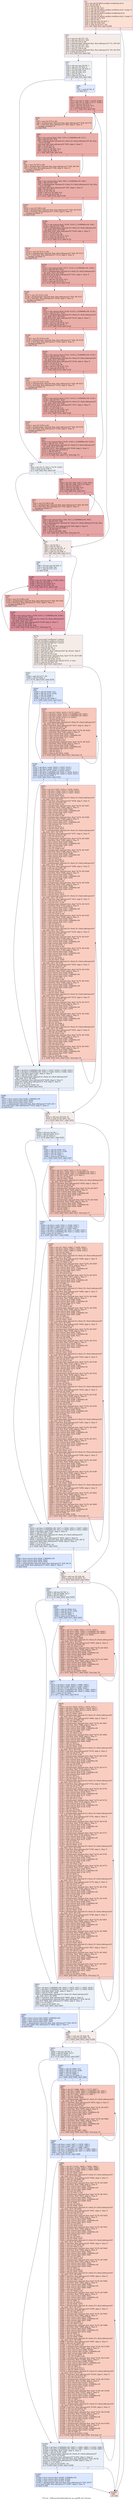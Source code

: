digraph "CFG for '_Z28convolutionRowsKernel_up_smpPfS_iiiii' function" {
	label="CFG for '_Z28convolutionRowsKernel_up_smpPfS_iiiii' function";

	Node0x4a9a660 [shape=record,color="#3d50c3ff", style=filled, fillcolor="#f7b99e70",label="{%7:\l  %8 = tail call i32 @llvm.amdgcn.workgroup.id.x()\l  %9 = shl i32 %8, 6\l  %10 = shl i32 %6, 4\l  %11 = sub i32 %9, %10\l  %12 = tail call i32 @llvm.amdgcn.workitem.id.x(), !range !4\l  %13 = add i32 %11, %12\l  %14 = tail call i32 @llvm.amdgcn.workgroup.id.y()\l  %15 = shl i32 %14, 2\l  %16 = tail call i32 @llvm.amdgcn.workitem.id.y(), !range !4\l  %17 = add i32 %15, %16\l  %18 = shl i32 %8, 7\l  %19 = shl nuw nsw i32 %12, 1\l  %20 = add i32 %18, %19\l  %21 = icmp slt i32 %17, %4\l  br i1 %21, label %22, label %1068\l|{<s0>T|<s1>F}}"];
	Node0x4a9a660:s0 -> Node0x4a9c6e0;
	Node0x4a9a660:s1 -> Node0x4a9c770;
	Node0x4a9c6e0 [shape=record,color="#3d50c3ff", style=filled, fillcolor="#ead5c970",label="{%22:\l22:                                               \l  %23 = mul nsw i32 %17, %2\l  %24 = add nsw i32 %13, %23\l  %25 = sext i32 %24 to i64\l  %26 = getelementptr inbounds float, float addrspace(1)* %1, i64 %25\l  %27 = mul nsw i32 %17, %3\l  %28 = add nsw i32 %27, %20\l  %29 = sext i32 %28 to i64\l  %30 = getelementptr inbounds float, float addrspace(1)* %0, i64 %29\l  %31 = icmp sgt i32 %6, 0\l  br i1 %31, label %32, label %62\l|{<s0>T|<s1>F}}"];
	Node0x4a9c6e0:s0 -> Node0x4a9cda0;
	Node0x4a9c6e0:s1 -> Node0x4a9cdf0;
	Node0x4a9cda0 [shape=record,color="#3d50c3ff", style=filled, fillcolor="#d9dce170",label="{%32:\l32:                                               \l  %33 = shl nuw nsw i32 %6, 1\l  %34 = add nsw i32 %33, 4\l  %35 = shl nuw nsw i32 %16, 4\l  %36 = mul i32 %35, %34\l  %37 = add i32 %36, %12\l  %38 = and i32 %6, 7\l  %39 = icmp ult i32 %6, 8\l  br i1 %39, label %42, label %40\l|{<s0>T|<s1>F}}"];
	Node0x4a9cda0:s0 -> Node0x4a9c3f0;
	Node0x4a9cda0:s1 -> Node0x4a9d4a0;
	Node0x4a9d4a0 [shape=record,color="#3d50c3ff", style=filled, fillcolor="#b9d0f970",label="{%40:\l40:                                               \l  %41 = and i32 %6, -8\l  br label %72\l}"];
	Node0x4a9d4a0 -> Node0x4a9d6a0;
	Node0x4a9c3f0 [shape=record,color="#3d50c3ff", style=filled, fillcolor="#d9dce170",label="{%42:\l42:                                               \l  %43 = phi i32 [ 0, %32 ], [ %170, %166 ]\l  %44 = icmp eq i32 %38, 0\l  br i1 %44, label %62, label %45\l|{<s0>T|<s1>F}}"];
	Node0x4a9c3f0:s0 -> Node0x4a9cdf0;
	Node0x4a9c3f0:s1 -> Node0x4a9d960;
	Node0x4a9d960 [shape=record,color="#b70d28ff", style=filled, fillcolor="#c5333470",label="{%45:\l45:                                               \l  %46 = phi i32 [ %59, %55 ], [ %43, %42 ]\l  %47 = phi i32 [ %60, %55 ], [ 0, %42 ]\l  %48 = shl nsw i32 %46, 4\l  %49 = add nsw i32 %48, %13\l  %50 = icmp sgt i32 %49, -1\l  br i1 %50, label %51, label %55\l|{<s0>T|<s1>F}}"];
	Node0x4a9d960:s0 -> Node0x4a9df10;
	Node0x4a9d960:s1 -> Node0x4a9dad0;
	Node0x4a9df10 [shape=record,color="#3d50c3ff", style=filled, fillcolor="#dc5d4a70",label="{%51:\l51:                                               \l  %52 = zext i32 %48 to i64\l  %53 = getelementptr inbounds float, float addrspace(1)* %26, i64 %52\l  %54 = load float, float addrspace(1)* %53, align 4, !tbaa !5,\l... !amdgpu.noclobber !9\l  br label %55\l}"];
	Node0x4a9df10 -> Node0x4a9dad0;
	Node0x4a9dad0 [shape=record,color="#b70d28ff", style=filled, fillcolor="#c5333470",label="{%55:\l55:                                               \l  %56 = phi contract float [ %54, %51 ], [ 0.000000e+00, %45 ]\l  %57 = add i32 %37, %48\l  %58 = getelementptr inbounds [0 x float], [0 x float] addrspace(3)* @s_Data,\l... i32 0, i32 %57\l  store float %56, float addrspace(3)* %58, align 4, !tbaa !5\l  %59 = add nuw nsw i32 %46, 1\l  %60 = add i32 %47, 1\l  %61 = icmp eq i32 %60, %38\l  br i1 %61, label %62, label %45, !llvm.loop !10\l|{<s0>T|<s1>F}}"];
	Node0x4a9dad0:s0 -> Node0x4a9cdf0;
	Node0x4a9dad0:s1 -> Node0x4a9d960;
	Node0x4a9cdf0 [shape=record,color="#3d50c3ff", style=filled, fillcolor="#ead5c970",label="{%62:\l62:                                               \l  %63 = shl i32 %6, 1\l  %64 = add i32 %63, 4\l  %65 = icmp sgt i32 %6, -4\l  %66 = shl nsw i32 %6, 1\l  %67 = add nsw i32 %66, 4\l  br i1 %65, label %68, label %173\l|{<s0>T|<s1>F}}"];
	Node0x4a9cdf0:s0 -> Node0x4a9d0e0;
	Node0x4a9cdf0:s1 -> Node0x4aa0030;
	Node0x4a9d0e0 [shape=record,color="#3d50c3ff", style=filled, fillcolor="#cedaeb70",label="{%68:\l68:                                               \l  %69 = shl nuw nsw i32 %16, 4\l  %70 = mul i32 %69, %67\l  %71 = add i32 %70, %12\l  br label %186\l}"];
	Node0x4a9d0e0 -> Node0x4aa0320;
	Node0x4a9d6a0 [shape=record,color="#b70d28ff", style=filled, fillcolor="#d0473d70",label="{%72:\l72:                                               \l  %73 = phi i32 [ 0, %40 ], [ %170, %166 ]\l  %74 = phi i32 [ 0, %40 ], [ %171, %166 ]\l  %75 = shl nsw i32 %73, 4\l  %76 = add nsw i32 %75, %13\l  %77 = icmp sgt i32 %76, -1\l  br i1 %77, label %78, label %82\l|{<s0>T|<s1>F}}"];
	Node0x4a9d6a0:s0 -> Node0x4aa06f0;
	Node0x4a9d6a0:s1 -> Node0x4aa0780;
	Node0x4aa06f0 [shape=record,color="#3d50c3ff", style=filled, fillcolor="#e5705870",label="{%78:\l78:                                               \l  %79 = zext i32 %75 to i64\l  %80 = getelementptr inbounds float, float addrspace(1)* %26, i64 %79\l  %81 = load float, float addrspace(1)* %80, align 4, !tbaa !5,\l... !amdgpu.noclobber !9\l  br label %82\l}"];
	Node0x4aa06f0 -> Node0x4aa0780;
	Node0x4aa0780 [shape=record,color="#b70d28ff", style=filled, fillcolor="#d0473d70",label="{%82:\l82:                                               \l  %83 = phi contract float [ %81, %78 ], [ 0.000000e+00, %72 ]\l  %84 = add i32 %37, %75\l  %85 = getelementptr inbounds [0 x float], [0 x float] addrspace(3)* @s_Data,\l... i32 0, i32 %84\l  store float %83, float addrspace(3)* %85, align 4, !tbaa !5\l  %86 = shl i32 %73, 4\l  %87 = or i32 %86, 16\l  %88 = add nsw i32 %87, %13\l  %89 = icmp sgt i32 %88, -1\l  br i1 %89, label %90, label %94\l|{<s0>T|<s1>F}}"];
	Node0x4aa0780:s0 -> Node0x4aa1590;
	Node0x4aa0780:s1 -> Node0x4aa15e0;
	Node0x4aa1590 [shape=record,color="#3d50c3ff", style=filled, fillcolor="#e5705870",label="{%90:\l90:                                               \l  %91 = zext i32 %87 to i64\l  %92 = getelementptr inbounds float, float addrspace(1)* %26, i64 %91\l  %93 = load float, float addrspace(1)* %92, align 4, !tbaa !5,\l... !amdgpu.noclobber !9\l  br label %94\l}"];
	Node0x4aa1590 -> Node0x4aa15e0;
	Node0x4aa15e0 [shape=record,color="#b70d28ff", style=filled, fillcolor="#d0473d70",label="{%94:\l94:                                               \l  %95 = phi contract float [ %93, %90 ], [ 0.000000e+00, %82 ]\l  %96 = add i32 %37, %87\l  %97 = getelementptr inbounds [0 x float], [0 x float] addrspace(3)* @s_Data,\l... i32 0, i32 %96\l  store float %95, float addrspace(3)* %97, align 4, !tbaa !5\l  %98 = shl i32 %73, 4\l  %99 = or i32 %98, 32\l  %100 = add nsw i32 %99, %13\l  %101 = icmp sgt i32 %100, -1\l  br i1 %101, label %102, label %106\l|{<s0>T|<s1>F}}"];
	Node0x4aa15e0:s0 -> Node0x4aa1e10;
	Node0x4aa15e0:s1 -> Node0x4aa1e60;
	Node0x4aa1e10 [shape=record,color="#3d50c3ff", style=filled, fillcolor="#e5705870",label="{%102:\l102:                                              \l  %103 = zext i32 %99 to i64\l  %104 = getelementptr inbounds float, float addrspace(1)* %26, i64 %103\l  %105 = load float, float addrspace(1)* %104, align 4, !tbaa !5,\l... !amdgpu.noclobber !9\l  br label %106\l}"];
	Node0x4aa1e10 -> Node0x4aa1e60;
	Node0x4aa1e60 [shape=record,color="#b70d28ff", style=filled, fillcolor="#d0473d70",label="{%106:\l106:                                              \l  %107 = phi contract float [ %105, %102 ], [ 0.000000e+00, %94 ]\l  %108 = add i32 %37, %99\l  %109 = getelementptr inbounds [0 x float], [0 x float] addrspace(3)*\l... @s_Data, i32 0, i32 %108\l  store float %107, float addrspace(3)* %109, align 4, !tbaa !5\l  %110 = shl i32 %73, 4\l  %111 = or i32 %110, 48\l  %112 = add nsw i32 %111, %13\l  %113 = icmp sgt i32 %112, -1\l  br i1 %113, label %114, label %118\l|{<s0>T|<s1>F}}"];
	Node0x4aa1e60:s0 -> Node0x4aa2690;
	Node0x4aa1e60:s1 -> Node0x4aa26e0;
	Node0x4aa2690 [shape=record,color="#3d50c3ff", style=filled, fillcolor="#e5705870",label="{%114:\l114:                                              \l  %115 = zext i32 %111 to i64\l  %116 = getelementptr inbounds float, float addrspace(1)* %26, i64 %115\l  %117 = load float, float addrspace(1)* %116, align 4, !tbaa !5,\l... !amdgpu.noclobber !9\l  br label %118\l}"];
	Node0x4aa2690 -> Node0x4aa26e0;
	Node0x4aa26e0 [shape=record,color="#b70d28ff", style=filled, fillcolor="#d0473d70",label="{%118:\l118:                                              \l  %119 = phi contract float [ %117, %114 ], [ 0.000000e+00, %106 ]\l  %120 = add i32 %37, %111\l  %121 = getelementptr inbounds [0 x float], [0 x float] addrspace(3)*\l... @s_Data, i32 0, i32 %120\l  store float %119, float addrspace(3)* %121, align 4, !tbaa !5\l  %122 = shl i32 %73, 4\l  %123 = or i32 %122, 64\l  %124 = add nsw i32 %123, %13\l  %125 = icmp sgt i32 %124, -1\l  br i1 %125, label %126, label %130\l|{<s0>T|<s1>F}}"];
	Node0x4aa26e0:s0 -> Node0x4aa2f10;
	Node0x4aa26e0:s1 -> Node0x4aa2f60;
	Node0x4aa2f10 [shape=record,color="#3d50c3ff", style=filled, fillcolor="#e5705870",label="{%126:\l126:                                              \l  %127 = zext i32 %123 to i64\l  %128 = getelementptr inbounds float, float addrspace(1)* %26, i64 %127\l  %129 = load float, float addrspace(1)* %128, align 4, !tbaa !5,\l... !amdgpu.noclobber !9\l  br label %130\l}"];
	Node0x4aa2f10 -> Node0x4aa2f60;
	Node0x4aa2f60 [shape=record,color="#b70d28ff", style=filled, fillcolor="#d0473d70",label="{%130:\l130:                                              \l  %131 = phi contract float [ %129, %126 ], [ 0.000000e+00, %118 ]\l  %132 = add i32 %37, %123\l  %133 = getelementptr inbounds [0 x float], [0 x float] addrspace(3)*\l... @s_Data, i32 0, i32 %132\l  store float %131, float addrspace(3)* %133, align 4, !tbaa !5\l  %134 = shl i32 %73, 4\l  %135 = or i32 %134, 80\l  %136 = add nsw i32 %135, %13\l  %137 = icmp sgt i32 %136, -1\l  br i1 %137, label %138, label %142\l|{<s0>T|<s1>F}}"];
	Node0x4aa2f60:s0 -> Node0x4a9ffc0;
	Node0x4aa2f60:s1 -> Node0x4aa3c00;
	Node0x4a9ffc0 [shape=record,color="#3d50c3ff", style=filled, fillcolor="#e5705870",label="{%138:\l138:                                              \l  %139 = zext i32 %135 to i64\l  %140 = getelementptr inbounds float, float addrspace(1)* %26, i64 %139\l  %141 = load float, float addrspace(1)* %140, align 4, !tbaa !5,\l... !amdgpu.noclobber !9\l  br label %142\l}"];
	Node0x4a9ffc0 -> Node0x4aa3c00;
	Node0x4aa3c00 [shape=record,color="#b70d28ff", style=filled, fillcolor="#d0473d70",label="{%142:\l142:                                              \l  %143 = phi contract float [ %141, %138 ], [ 0.000000e+00, %130 ]\l  %144 = add i32 %37, %135\l  %145 = getelementptr inbounds [0 x float], [0 x float] addrspace(3)*\l... @s_Data, i32 0, i32 %144\l  store float %143, float addrspace(3)* %145, align 4, !tbaa !5\l  %146 = shl i32 %73, 4\l  %147 = or i32 %146, 96\l  %148 = add nsw i32 %147, %13\l  %149 = icmp sgt i32 %148, -1\l  br i1 %149, label %150, label %154\l|{<s0>T|<s1>F}}"];
	Node0x4aa3c00:s0 -> Node0x4aa4430;
	Node0x4aa3c00:s1 -> Node0x4aa4480;
	Node0x4aa4430 [shape=record,color="#3d50c3ff", style=filled, fillcolor="#e5705870",label="{%150:\l150:                                              \l  %151 = zext i32 %147 to i64\l  %152 = getelementptr inbounds float, float addrspace(1)* %26, i64 %151\l  %153 = load float, float addrspace(1)* %152, align 4, !tbaa !5,\l... !amdgpu.noclobber !9\l  br label %154\l}"];
	Node0x4aa4430 -> Node0x4aa4480;
	Node0x4aa4480 [shape=record,color="#b70d28ff", style=filled, fillcolor="#d0473d70",label="{%154:\l154:                                              \l  %155 = phi contract float [ %153, %150 ], [ 0.000000e+00, %142 ]\l  %156 = add i32 %37, %147\l  %157 = getelementptr inbounds [0 x float], [0 x float] addrspace(3)*\l... @s_Data, i32 0, i32 %156\l  store float %155, float addrspace(3)* %157, align 4, !tbaa !5\l  %158 = shl i32 %73, 4\l  %159 = or i32 %158, 112\l  %160 = add nsw i32 %159, %13\l  %161 = icmp sgt i32 %160, -1\l  br i1 %161, label %162, label %166\l|{<s0>T|<s1>F}}"];
	Node0x4aa4480:s0 -> Node0x4aa4cb0;
	Node0x4aa4480:s1 -> Node0x4a9d790;
	Node0x4aa4cb0 [shape=record,color="#3d50c3ff", style=filled, fillcolor="#e5705870",label="{%162:\l162:                                              \l  %163 = zext i32 %159 to i64\l  %164 = getelementptr inbounds float, float addrspace(1)* %26, i64 %163\l  %165 = load float, float addrspace(1)* %164, align 4, !tbaa !5,\l... !amdgpu.noclobber !9\l  br label %166\l}"];
	Node0x4aa4cb0 -> Node0x4a9d790;
	Node0x4a9d790 [shape=record,color="#b70d28ff", style=filled, fillcolor="#d0473d70",label="{%166:\l166:                                              \l  %167 = phi contract float [ %165, %162 ], [ 0.000000e+00, %154 ]\l  %168 = add i32 %37, %159\l  %169 = getelementptr inbounds [0 x float], [0 x float] addrspace(3)*\l... @s_Data, i32 0, i32 %168\l  store float %167, float addrspace(3)* %169, align 4, !tbaa !5\l  %170 = add nuw nsw i32 %73, 8\l  %171 = add i32 %74, 8\l  %172 = icmp eq i32 %171, %41\l  br i1 %172, label %42, label %72, !llvm.loop !12\l|{<s0>T|<s1>F}}"];
	Node0x4a9d790:s0 -> Node0x4a9c3f0;
	Node0x4a9d790:s1 -> Node0x4a9d6a0;
	Node0x4aa0030 [shape=record,color="#3d50c3ff", style=filled, fillcolor="#ead5c970",label="{%173:\l173:                                              \l  fence syncscope(\"workgroup\") release\l  tail call void @llvm.amdgcn.s.barrier()\l  fence syncscope(\"workgroup\") acquire\l  %174 = sdiv i32 %5, 2\l  %175 = sub nsw i32 0, %174\l  %176 = icmp slt i32 %5, -1\l  %177 = mul i32 %67, %16\l  %178 = load float*, float* addrspace(4)* @c_Kernel, align 8\l  %179 = shl nsw i32 %5, 1\l  %180 = sext i32 %179 to i64\l  %181 = getelementptr inbounds float, float* %178, i64 %180\l  %182 = add nuw nsw i32 %12, 1\l  %183 = add nsw i32 %182, %174\l  %184 = tail call i32 @llvm.abs.i32(i32 %174, i1 true)\l  %185 = icmp slt i32 %20, %3\l  br i1 %185, label %201, label %414\l|{<s0>T|<s1>F}}"];
	Node0x4aa0030:s0 -> Node0x4aa5fa0;
	Node0x4aa0030:s1 -> Node0x4aa6030;
	Node0x4aa0320 [shape=record,color="#b70d28ff", style=filled, fillcolor="#b70d2870",label="{%186:\l186:                                              \l  %187 = phi i32 [ %6, %68 ], [ %199, %195 ]\l  %188 = shl nsw i32 %187, 4\l  %189 = add nsw i32 %188, %13\l  %190 = icmp slt i32 %189, %2\l  br i1 %190, label %191, label %195\l|{<s0>T|<s1>F}}"];
	Node0x4aa0320:s0 -> Node0x4aa6490;
	Node0x4aa0320:s1 -> Node0x4aa61a0;
	Node0x4aa6490 [shape=record,color="#3d50c3ff", style=filled, fillcolor="#dc5d4a70",label="{%191:\l191:                                              \l  %192 = sext i32 %188 to i64\l  %193 = getelementptr inbounds float, float addrspace(1)* %26, i64 %192\l  %194 = load float, float addrspace(1)* %193, align 4, !tbaa !5,\l... !amdgpu.noclobber !9\l  br label %195\l}"];
	Node0x4aa6490 -> Node0x4aa61a0;
	Node0x4aa61a0 [shape=record,color="#b70d28ff", style=filled, fillcolor="#b70d2870",label="{%195:\l195:                                              \l  %196 = phi contract float [ %194, %191 ], [ 0.000000e+00, %186 ]\l  %197 = add i32 %71, %188\l  %198 = getelementptr inbounds [0 x float], [0 x float] addrspace(3)*\l... @s_Data, i32 0, i32 %197\l  store float %196, float addrspace(3)* %198, align 4, !tbaa !5\l  %199 = add nsw i32 %187, 1\l  %200 = icmp slt i32 %199, %64\l  br i1 %200, label %186, label %173, !llvm.loop !14\l|{<s0>T|<s1>F}}"];
	Node0x4aa61a0:s0 -> Node0x4aa0320;
	Node0x4aa61a0:s1 -> Node0x4aa0030;
	Node0x4aa5fa0 [shape=record,color="#3d50c3ff", style=filled, fillcolor="#cedaeb70",label="{%201:\l201:                                              \l  %202 = add i32 %177, %6\l  %203 = shl i32 %202, 4\l  br i1 %176, label %243, label %204\l|{<s0>T|<s1>F}}"];
	Node0x4aa5fa0:s0 -> Node0x4aa6ea0;
	Node0x4aa5fa0:s1 -> Node0x4aa6ef0;
	Node0x4aa6ef0 [shape=record,color="#3d50c3ff", style=filled, fillcolor="#abc8fd70",label="{%204:\l204:                                              \l  %205 = add i32 %203, %12\l  %206 = add i32 %174, %184\l  %207 = add i32 %206, 1\l  %208 = and i32 %207, 7\l  %209 = icmp eq i32 %208, 0\l  br i1 %209, label %236, label %210\l|{<s0>T|<s1>F}}"];
	Node0x4aa6ef0:s0 -> Node0x4aa7300;
	Node0x4aa6ef0:s1 -> Node0x4aa7350;
	Node0x4aa7350 [shape=record,color="#3d50c3ff", style=filled, fillcolor="#ed836670",label="{%210:\l210:                                              \l  %211 = phi i32 [ %233, %210 ], [ %175, %204 ]\l  %212 = phi float [ %232, %210 ], [ 0.000000e+00, %204 ]\l  %213 = phi float [ %225, %210 ], [ 0.000000e+00, %204 ]\l  %214 = phi i32 [ %234, %210 ], [ 0, %204 ]\l  %215 = shl nsw i32 %211, 1\l  %216 = add i32 %205, %211\l  %217 = getelementptr inbounds [0 x float], [0 x float] addrspace(3)*\l... @s_Data, i32 0, i32 %216\l  %218 = load float, float addrspace(3)* %217, align 4, !tbaa !5\l  %219 = add nsw i32 %215, %5\l  %220 = sext i32 %219 to i64\l  %221 = getelementptr inbounds float, float* %178, i64 %220\l  %222 = load float, float* %221, align 4, !tbaa !5\l  %223 = fmul contract float %218, %222\l  %224 = fmul contract float %223, 2.000000e+00\l  %225 = fadd contract float %213, %224\l  %226 = add nsw i32 %219, -1\l  %227 = sext i32 %226 to i64\l  %228 = getelementptr inbounds float, float* %178, i64 %227\l  %229 = load float, float* %228, align 4, !tbaa !5\l  %230 = fmul contract float %218, %229\l  %231 = fmul contract float %230, 2.000000e+00\l  %232 = fadd contract float %212, %231\l  %233 = add i32 %211, 1\l  %234 = add i32 %214, 1\l  %235 = icmp eq i32 %234, %208\l  br i1 %235, label %236, label %210, !llvm.loop !15\l|{<s0>T|<s1>F}}"];
	Node0x4aa7350:s0 -> Node0x4aa7300;
	Node0x4aa7350:s1 -> Node0x4aa7350;
	Node0x4aa7300 [shape=record,color="#3d50c3ff", style=filled, fillcolor="#abc8fd70",label="{%236:\l236:                                              \l  %237 = phi float [ undef, %204 ], [ %225, %210 ]\l  %238 = phi float [ undef, %204 ], [ %232, %210 ]\l  %239 = phi i32 [ %175, %204 ], [ %233, %210 ]\l  %240 = phi float [ 0.000000e+00, %204 ], [ %232, %210 ]\l  %241 = phi float [ 0.000000e+00, %204 ], [ %225, %210 ]\l  %242 = icmp ult i32 %206, 7\l  br i1 %242, label %243, label %252\l|{<s0>T|<s1>F}}"];
	Node0x4aa7300:s0 -> Node0x4aa6ea0;
	Node0x4aa7300:s1 -> Node0x4aa8d70;
	Node0x4aa6ea0 [shape=record,color="#3d50c3ff", style=filled, fillcolor="#cedaeb70",label="{%243:\l243:                                              \l  %244 = phi float [ 0.000000e+00, %201 ], [ %237, %236 ], [ %399, %252 ]\l  %245 = phi float [ 0.000000e+00, %201 ], [ %238, %236 ], [ %406, %252 ]\l  %246 = load float, float* %181, align 4, !tbaa !5\l  %247 = add i32 %183, %203\l  %248 = getelementptr inbounds [0 x float], [0 x float] addrspace(3)*\l... @s_Data, i32 0, i32 %247\l  %249 = load float, float addrspace(3)* %248, align 4, !tbaa !5\l  store float %244, float addrspace(1)* %30, align 4, !tbaa !5\l  %250 = or i32 %20, 1\l  %251 = icmp slt i32 %250, %3\l  br i1 %251, label %409, label %414\l|{<s0>T|<s1>F}}"];
	Node0x4aa6ea0:s0 -> Node0x4aa93f0;
	Node0x4aa6ea0:s1 -> Node0x4aa6030;
	Node0x4aa8d70 [shape=record,color="#3d50c3ff", style=filled, fillcolor="#f2907270",label="{%252:\l252:                                              \l  %253 = phi i32 [ %407, %252 ], [ %239, %236 ]\l  %254 = phi float [ %406, %252 ], [ %240, %236 ]\l  %255 = phi float [ %399, %252 ], [ %241, %236 ]\l  %256 = shl nsw i32 %253, 1\l  %257 = add i32 %205, %253\l  %258 = getelementptr inbounds [0 x float], [0 x float] addrspace(3)*\l... @s_Data, i32 0, i32 %257\l  %259 = load float, float addrspace(3)* %258, align 4, !tbaa !5\l  %260 = add nsw i32 %256, %5\l  %261 = sext i32 %260 to i64\l  %262 = getelementptr inbounds float, float* %178, i64 %261\l  %263 = load float, float* %262, align 4, !tbaa !5\l  %264 = fmul contract float %259, %263\l  %265 = fmul contract float %264, 2.000000e+00\l  %266 = fadd contract float %255, %265\l  %267 = add nsw i32 %260, -1\l  %268 = sext i32 %267 to i64\l  %269 = getelementptr inbounds float, float* %178, i64 %268\l  %270 = load float, float* %269, align 4, !tbaa !5\l  %271 = fmul contract float %259, %270\l  %272 = fmul contract float %271, 2.000000e+00\l  %273 = fadd contract float %254, %272\l  %274 = add i32 %253, 1\l  %275 = shl nsw i32 %274, 1\l  %276 = add i32 %205, %274\l  %277 = getelementptr inbounds [0 x float], [0 x float] addrspace(3)*\l... @s_Data, i32 0, i32 %276\l  %278 = load float, float addrspace(3)* %277, align 4, !tbaa !5\l  %279 = add nsw i32 %275, %5\l  %280 = sext i32 %279 to i64\l  %281 = getelementptr inbounds float, float* %178, i64 %280\l  %282 = load float, float* %281, align 4, !tbaa !5\l  %283 = fmul contract float %278, %282\l  %284 = fmul contract float %283, 2.000000e+00\l  %285 = fadd contract float %266, %284\l  %286 = add nsw i32 %279, -1\l  %287 = sext i32 %286 to i64\l  %288 = getelementptr inbounds float, float* %178, i64 %287\l  %289 = load float, float* %288, align 4, !tbaa !5\l  %290 = fmul contract float %278, %289\l  %291 = fmul contract float %290, 2.000000e+00\l  %292 = fadd contract float %273, %291\l  %293 = add i32 %253, 2\l  %294 = shl nsw i32 %293, 1\l  %295 = add i32 %205, %293\l  %296 = getelementptr inbounds [0 x float], [0 x float] addrspace(3)*\l... @s_Data, i32 0, i32 %295\l  %297 = load float, float addrspace(3)* %296, align 4, !tbaa !5\l  %298 = add nsw i32 %294, %5\l  %299 = sext i32 %298 to i64\l  %300 = getelementptr inbounds float, float* %178, i64 %299\l  %301 = load float, float* %300, align 4, !tbaa !5\l  %302 = fmul contract float %297, %301\l  %303 = fmul contract float %302, 2.000000e+00\l  %304 = fadd contract float %285, %303\l  %305 = add nsw i32 %298, -1\l  %306 = sext i32 %305 to i64\l  %307 = getelementptr inbounds float, float* %178, i64 %306\l  %308 = load float, float* %307, align 4, !tbaa !5\l  %309 = fmul contract float %297, %308\l  %310 = fmul contract float %309, 2.000000e+00\l  %311 = fadd contract float %292, %310\l  %312 = add i32 %253, 3\l  %313 = shl nsw i32 %312, 1\l  %314 = add i32 %205, %312\l  %315 = getelementptr inbounds [0 x float], [0 x float] addrspace(3)*\l... @s_Data, i32 0, i32 %314\l  %316 = load float, float addrspace(3)* %315, align 4, !tbaa !5\l  %317 = add nsw i32 %313, %5\l  %318 = sext i32 %317 to i64\l  %319 = getelementptr inbounds float, float* %178, i64 %318\l  %320 = load float, float* %319, align 4, !tbaa !5\l  %321 = fmul contract float %316, %320\l  %322 = fmul contract float %321, 2.000000e+00\l  %323 = fadd contract float %304, %322\l  %324 = add nsw i32 %317, -1\l  %325 = sext i32 %324 to i64\l  %326 = getelementptr inbounds float, float* %178, i64 %325\l  %327 = load float, float* %326, align 4, !tbaa !5\l  %328 = fmul contract float %316, %327\l  %329 = fmul contract float %328, 2.000000e+00\l  %330 = fadd contract float %311, %329\l  %331 = add i32 %253, 4\l  %332 = shl nsw i32 %331, 1\l  %333 = add i32 %205, %331\l  %334 = getelementptr inbounds [0 x float], [0 x float] addrspace(3)*\l... @s_Data, i32 0, i32 %333\l  %335 = load float, float addrspace(3)* %334, align 4, !tbaa !5\l  %336 = add nsw i32 %332, %5\l  %337 = sext i32 %336 to i64\l  %338 = getelementptr inbounds float, float* %178, i64 %337\l  %339 = load float, float* %338, align 4, !tbaa !5\l  %340 = fmul contract float %335, %339\l  %341 = fmul contract float %340, 2.000000e+00\l  %342 = fadd contract float %323, %341\l  %343 = add nsw i32 %336, -1\l  %344 = sext i32 %343 to i64\l  %345 = getelementptr inbounds float, float* %178, i64 %344\l  %346 = load float, float* %345, align 4, !tbaa !5\l  %347 = fmul contract float %335, %346\l  %348 = fmul contract float %347, 2.000000e+00\l  %349 = fadd contract float %330, %348\l  %350 = add i32 %253, 5\l  %351 = shl nsw i32 %350, 1\l  %352 = add i32 %205, %350\l  %353 = getelementptr inbounds [0 x float], [0 x float] addrspace(3)*\l... @s_Data, i32 0, i32 %352\l  %354 = load float, float addrspace(3)* %353, align 4, !tbaa !5\l  %355 = add nsw i32 %351, %5\l  %356 = sext i32 %355 to i64\l  %357 = getelementptr inbounds float, float* %178, i64 %356\l  %358 = load float, float* %357, align 4, !tbaa !5\l  %359 = fmul contract float %354, %358\l  %360 = fmul contract float %359, 2.000000e+00\l  %361 = fadd contract float %342, %360\l  %362 = add nsw i32 %355, -1\l  %363 = sext i32 %362 to i64\l  %364 = getelementptr inbounds float, float* %178, i64 %363\l  %365 = load float, float* %364, align 4, !tbaa !5\l  %366 = fmul contract float %354, %365\l  %367 = fmul contract float %366, 2.000000e+00\l  %368 = fadd contract float %349, %367\l  %369 = add i32 %253, 6\l  %370 = shl nsw i32 %369, 1\l  %371 = add i32 %205, %369\l  %372 = getelementptr inbounds [0 x float], [0 x float] addrspace(3)*\l... @s_Data, i32 0, i32 %371\l  %373 = load float, float addrspace(3)* %372, align 4, !tbaa !5\l  %374 = add nsw i32 %370, %5\l  %375 = sext i32 %374 to i64\l  %376 = getelementptr inbounds float, float* %178, i64 %375\l  %377 = load float, float* %376, align 4, !tbaa !5\l  %378 = fmul contract float %373, %377\l  %379 = fmul contract float %378, 2.000000e+00\l  %380 = fadd contract float %361, %379\l  %381 = add nsw i32 %374, -1\l  %382 = sext i32 %381 to i64\l  %383 = getelementptr inbounds float, float* %178, i64 %382\l  %384 = load float, float* %383, align 4, !tbaa !5\l  %385 = fmul contract float %373, %384\l  %386 = fmul contract float %385, 2.000000e+00\l  %387 = fadd contract float %368, %386\l  %388 = add i32 %253, 7\l  %389 = shl nsw i32 %388, 1\l  %390 = add i32 %205, %388\l  %391 = getelementptr inbounds [0 x float], [0 x float] addrspace(3)*\l... @s_Data, i32 0, i32 %390\l  %392 = load float, float addrspace(3)* %391, align 4, !tbaa !5\l  %393 = add nsw i32 %389, %5\l  %394 = sext i32 %393 to i64\l  %395 = getelementptr inbounds float, float* %178, i64 %394\l  %396 = load float, float* %395, align 4, !tbaa !5\l  %397 = fmul contract float %392, %396\l  %398 = fmul contract float %397, 2.000000e+00\l  %399 = fadd contract float %380, %398\l  %400 = add nsw i32 %393, -1\l  %401 = sext i32 %400 to i64\l  %402 = getelementptr inbounds float, float* %178, i64 %401\l  %403 = load float, float* %402, align 4, !tbaa !5\l  %404 = fmul contract float %392, %403\l  %405 = fmul contract float %404, 2.000000e+00\l  %406 = fadd contract float %387, %405\l  %407 = add i32 %253, 8\l  %408 = icmp eq i32 %388, %184\l  br i1 %408, label %243, label %252, !llvm.loop !16\l|{<s0>T|<s1>F}}"];
	Node0x4aa8d70:s0 -> Node0x4aa6ea0;
	Node0x4aa8d70:s1 -> Node0x4aa8d70;
	Node0x4aa93f0 [shape=record,color="#3d50c3ff", style=filled, fillcolor="#abc8fd70",label="{%409:\l409:                                              \l  %410 = fmul contract float %246, 2.000000e+00\l  %411 = fmul contract float %410, %249\l  %412 = fadd contract float %245, %411\l  %413 = getelementptr inbounds float, float addrspace(1)* %30, i64 1\l  store float %412, float addrspace(1)* %413, align 4, !tbaa !5\l  br label %414\l}"];
	Node0x4aa93f0 -> Node0x4aa6030;
	Node0x4aa6030 [shape=record,color="#3d50c3ff", style=filled, fillcolor="#ead5c970",label="{%414:\l414:                                              \l  %415 = add nsw i32 %20, 32\l  %416 = icmp slt i32 %415, %3\l  br i1 %416, label %417, label %632\l|{<s0>T|<s1>F}}"];
	Node0x4aa6030:s0 -> Node0x4ab08e0;
	Node0x4aa6030:s1 -> Node0x4ab0930;
	Node0x4ab08e0 [shape=record,color="#3d50c3ff", style=filled, fillcolor="#cedaeb70",label="{%417:\l417:                                              \l  %418 = add nsw i32 %6, 1\l  %419 = add i32 %418, %177\l  %420 = shl i32 %419, 4\l  br i1 %176, label %617, label %421\l|{<s0>T|<s1>F}}"];
	Node0x4ab08e0:s0 -> Node0x4ab0be0;
	Node0x4ab08e0:s1 -> Node0x4ab0c30;
	Node0x4ab0c30 [shape=record,color="#3d50c3ff", style=filled, fillcolor="#abc8fd70",label="{%421:\l421:                                              \l  %422 = add i32 %420, %12\l  %423 = add i32 %174, %184\l  %424 = add i32 %423, 1\l  %425 = and i32 %424, 7\l  %426 = icmp eq i32 %425, 0\l  br i1 %426, label %453, label %427\l|{<s0>T|<s1>F}}"];
	Node0x4ab0c30:s0 -> Node0x4ab1040;
	Node0x4ab0c30:s1 -> Node0x4ab1090;
	Node0x4ab1090 [shape=record,color="#3d50c3ff", style=filled, fillcolor="#ed836670",label="{%427:\l427:                                              \l  %428 = phi i32 [ %450, %427 ], [ %175, %421 ]\l  %429 = phi float [ %449, %427 ], [ 0.000000e+00, %421 ]\l  %430 = phi float [ %442, %427 ], [ 0.000000e+00, %421 ]\l  %431 = phi i32 [ %451, %427 ], [ 0, %421 ]\l  %432 = shl nsw i32 %428, 1\l  %433 = add i32 %422, %428\l  %434 = getelementptr inbounds [0 x float], [0 x float] addrspace(3)*\l... @s_Data, i32 0, i32 %433\l  %435 = load float, float addrspace(3)* %434, align 4, !tbaa !5\l  %436 = add nsw i32 %432, %5\l  %437 = sext i32 %436 to i64\l  %438 = getelementptr inbounds float, float* %178, i64 %437\l  %439 = load float, float* %438, align 4, !tbaa !5\l  %440 = fmul contract float %435, %439\l  %441 = fmul contract float %440, 2.000000e+00\l  %442 = fadd contract float %430, %441\l  %443 = add nsw i32 %436, -1\l  %444 = sext i32 %443 to i64\l  %445 = getelementptr inbounds float, float* %178, i64 %444\l  %446 = load float, float* %445, align 4, !tbaa !5\l  %447 = fmul contract float %435, %446\l  %448 = fmul contract float %447, 2.000000e+00\l  %449 = fadd contract float %429, %448\l  %450 = add i32 %428, 1\l  %451 = add i32 %431, 1\l  %452 = icmp eq i32 %451, %425\l  br i1 %452, label %453, label %427, !llvm.loop !17\l|{<s0>T|<s1>F}}"];
	Node0x4ab1090:s0 -> Node0x4ab1040;
	Node0x4ab1090:s1 -> Node0x4ab1090;
	Node0x4ab1040 [shape=record,color="#3d50c3ff", style=filled, fillcolor="#abc8fd70",label="{%453:\l453:                                              \l  %454 = phi float [ undef, %421 ], [ %442, %427 ]\l  %455 = phi float [ undef, %421 ], [ %449, %427 ]\l  %456 = phi i32 [ %175, %421 ], [ %450, %427 ]\l  %457 = phi float [ 0.000000e+00, %421 ], [ %449, %427 ]\l  %458 = phi float [ 0.000000e+00, %421 ], [ %442, %427 ]\l  %459 = icmp ult i32 %423, 7\l  br i1 %459, label %617, label %460\l|{<s0>T|<s1>F}}"];
	Node0x4ab1040:s0 -> Node0x4ab0be0;
	Node0x4ab1040:s1 -> Node0x4ab2660;
	Node0x4ab2660 [shape=record,color="#3d50c3ff", style=filled, fillcolor="#f2907270",label="{%460:\l460:                                              \l  %461 = phi i32 [ %615, %460 ], [ %456, %453 ]\l  %462 = phi float [ %614, %460 ], [ %457, %453 ]\l  %463 = phi float [ %607, %460 ], [ %458, %453 ]\l  %464 = shl nsw i32 %461, 1\l  %465 = add i32 %422, %461\l  %466 = getelementptr inbounds [0 x float], [0 x float] addrspace(3)*\l... @s_Data, i32 0, i32 %465\l  %467 = load float, float addrspace(3)* %466, align 4, !tbaa !5\l  %468 = add nsw i32 %464, %5\l  %469 = sext i32 %468 to i64\l  %470 = getelementptr inbounds float, float* %178, i64 %469\l  %471 = load float, float* %470, align 4, !tbaa !5\l  %472 = fmul contract float %467, %471\l  %473 = fmul contract float %472, 2.000000e+00\l  %474 = fadd contract float %463, %473\l  %475 = add nsw i32 %468, -1\l  %476 = sext i32 %475 to i64\l  %477 = getelementptr inbounds float, float* %178, i64 %476\l  %478 = load float, float* %477, align 4, !tbaa !5\l  %479 = fmul contract float %467, %478\l  %480 = fmul contract float %479, 2.000000e+00\l  %481 = fadd contract float %462, %480\l  %482 = add i32 %461, 1\l  %483 = shl nsw i32 %482, 1\l  %484 = add i32 %422, %482\l  %485 = getelementptr inbounds [0 x float], [0 x float] addrspace(3)*\l... @s_Data, i32 0, i32 %484\l  %486 = load float, float addrspace(3)* %485, align 4, !tbaa !5\l  %487 = add nsw i32 %483, %5\l  %488 = sext i32 %487 to i64\l  %489 = getelementptr inbounds float, float* %178, i64 %488\l  %490 = load float, float* %489, align 4, !tbaa !5\l  %491 = fmul contract float %486, %490\l  %492 = fmul contract float %491, 2.000000e+00\l  %493 = fadd contract float %474, %492\l  %494 = add nsw i32 %487, -1\l  %495 = sext i32 %494 to i64\l  %496 = getelementptr inbounds float, float* %178, i64 %495\l  %497 = load float, float* %496, align 4, !tbaa !5\l  %498 = fmul contract float %486, %497\l  %499 = fmul contract float %498, 2.000000e+00\l  %500 = fadd contract float %481, %499\l  %501 = add i32 %461, 2\l  %502 = shl nsw i32 %501, 1\l  %503 = add i32 %422, %501\l  %504 = getelementptr inbounds [0 x float], [0 x float] addrspace(3)*\l... @s_Data, i32 0, i32 %503\l  %505 = load float, float addrspace(3)* %504, align 4, !tbaa !5\l  %506 = add nsw i32 %502, %5\l  %507 = sext i32 %506 to i64\l  %508 = getelementptr inbounds float, float* %178, i64 %507\l  %509 = load float, float* %508, align 4, !tbaa !5\l  %510 = fmul contract float %505, %509\l  %511 = fmul contract float %510, 2.000000e+00\l  %512 = fadd contract float %493, %511\l  %513 = add nsw i32 %506, -1\l  %514 = sext i32 %513 to i64\l  %515 = getelementptr inbounds float, float* %178, i64 %514\l  %516 = load float, float* %515, align 4, !tbaa !5\l  %517 = fmul contract float %505, %516\l  %518 = fmul contract float %517, 2.000000e+00\l  %519 = fadd contract float %500, %518\l  %520 = add i32 %461, 3\l  %521 = shl nsw i32 %520, 1\l  %522 = add i32 %422, %520\l  %523 = getelementptr inbounds [0 x float], [0 x float] addrspace(3)*\l... @s_Data, i32 0, i32 %522\l  %524 = load float, float addrspace(3)* %523, align 4, !tbaa !5\l  %525 = add nsw i32 %521, %5\l  %526 = sext i32 %525 to i64\l  %527 = getelementptr inbounds float, float* %178, i64 %526\l  %528 = load float, float* %527, align 4, !tbaa !5\l  %529 = fmul contract float %524, %528\l  %530 = fmul contract float %529, 2.000000e+00\l  %531 = fadd contract float %512, %530\l  %532 = add nsw i32 %525, -1\l  %533 = sext i32 %532 to i64\l  %534 = getelementptr inbounds float, float* %178, i64 %533\l  %535 = load float, float* %534, align 4, !tbaa !5\l  %536 = fmul contract float %524, %535\l  %537 = fmul contract float %536, 2.000000e+00\l  %538 = fadd contract float %519, %537\l  %539 = add i32 %461, 4\l  %540 = shl nsw i32 %539, 1\l  %541 = add i32 %422, %539\l  %542 = getelementptr inbounds [0 x float], [0 x float] addrspace(3)*\l... @s_Data, i32 0, i32 %541\l  %543 = load float, float addrspace(3)* %542, align 4, !tbaa !5\l  %544 = add nsw i32 %540, %5\l  %545 = sext i32 %544 to i64\l  %546 = getelementptr inbounds float, float* %178, i64 %545\l  %547 = load float, float* %546, align 4, !tbaa !5\l  %548 = fmul contract float %543, %547\l  %549 = fmul contract float %548, 2.000000e+00\l  %550 = fadd contract float %531, %549\l  %551 = add nsw i32 %544, -1\l  %552 = sext i32 %551 to i64\l  %553 = getelementptr inbounds float, float* %178, i64 %552\l  %554 = load float, float* %553, align 4, !tbaa !5\l  %555 = fmul contract float %543, %554\l  %556 = fmul contract float %555, 2.000000e+00\l  %557 = fadd contract float %538, %556\l  %558 = add i32 %461, 5\l  %559 = shl nsw i32 %558, 1\l  %560 = add i32 %422, %558\l  %561 = getelementptr inbounds [0 x float], [0 x float] addrspace(3)*\l... @s_Data, i32 0, i32 %560\l  %562 = load float, float addrspace(3)* %561, align 4, !tbaa !5\l  %563 = add nsw i32 %559, %5\l  %564 = sext i32 %563 to i64\l  %565 = getelementptr inbounds float, float* %178, i64 %564\l  %566 = load float, float* %565, align 4, !tbaa !5\l  %567 = fmul contract float %562, %566\l  %568 = fmul contract float %567, 2.000000e+00\l  %569 = fadd contract float %550, %568\l  %570 = add nsw i32 %563, -1\l  %571 = sext i32 %570 to i64\l  %572 = getelementptr inbounds float, float* %178, i64 %571\l  %573 = load float, float* %572, align 4, !tbaa !5\l  %574 = fmul contract float %562, %573\l  %575 = fmul contract float %574, 2.000000e+00\l  %576 = fadd contract float %557, %575\l  %577 = add i32 %461, 6\l  %578 = shl nsw i32 %577, 1\l  %579 = add i32 %422, %577\l  %580 = getelementptr inbounds [0 x float], [0 x float] addrspace(3)*\l... @s_Data, i32 0, i32 %579\l  %581 = load float, float addrspace(3)* %580, align 4, !tbaa !5\l  %582 = add nsw i32 %578, %5\l  %583 = sext i32 %582 to i64\l  %584 = getelementptr inbounds float, float* %178, i64 %583\l  %585 = load float, float* %584, align 4, !tbaa !5\l  %586 = fmul contract float %581, %585\l  %587 = fmul contract float %586, 2.000000e+00\l  %588 = fadd contract float %569, %587\l  %589 = add nsw i32 %582, -1\l  %590 = sext i32 %589 to i64\l  %591 = getelementptr inbounds float, float* %178, i64 %590\l  %592 = load float, float* %591, align 4, !tbaa !5\l  %593 = fmul contract float %581, %592\l  %594 = fmul contract float %593, 2.000000e+00\l  %595 = fadd contract float %576, %594\l  %596 = add i32 %461, 7\l  %597 = shl nsw i32 %596, 1\l  %598 = add i32 %422, %596\l  %599 = getelementptr inbounds [0 x float], [0 x float] addrspace(3)*\l... @s_Data, i32 0, i32 %598\l  %600 = load float, float addrspace(3)* %599, align 4, !tbaa !5\l  %601 = add nsw i32 %597, %5\l  %602 = sext i32 %601 to i64\l  %603 = getelementptr inbounds float, float* %178, i64 %602\l  %604 = load float, float* %603, align 4, !tbaa !5\l  %605 = fmul contract float %600, %604\l  %606 = fmul contract float %605, 2.000000e+00\l  %607 = fadd contract float %588, %606\l  %608 = add nsw i32 %601, -1\l  %609 = sext i32 %608 to i64\l  %610 = getelementptr inbounds float, float* %178, i64 %609\l  %611 = load float, float* %610, align 4, !tbaa !5\l  %612 = fmul contract float %600, %611\l  %613 = fmul contract float %612, 2.000000e+00\l  %614 = fadd contract float %595, %613\l  %615 = add i32 %461, 8\l  %616 = icmp eq i32 %596, %184\l  br i1 %616, label %617, label %460, !llvm.loop !16\l|{<s0>T|<s1>F}}"];
	Node0x4ab2660:s0 -> Node0x4ab0be0;
	Node0x4ab2660:s1 -> Node0x4ab2660;
	Node0x4ab0be0 [shape=record,color="#3d50c3ff", style=filled, fillcolor="#cedaeb70",label="{%617:\l617:                                              \l  %618 = phi float [ 0.000000e+00, %417 ], [ %454, %453 ], [ %607, %460 ]\l  %619 = phi float [ 0.000000e+00, %417 ], [ %455, %453 ], [ %614, %460 ]\l  %620 = load float, float* %181, align 4, !tbaa !5\l  %621 = add i32 %183, %420\l  %622 = getelementptr inbounds [0 x float], [0 x float] addrspace(3)*\l... @s_Data, i32 0, i32 %621\l  %623 = load float, float addrspace(3)* %622, align 4, !tbaa !5\l  %624 = getelementptr inbounds float, float addrspace(1)* %30, i64 32\l  store float %618, float addrspace(1)* %624, align 4, !tbaa !5\l  %625 = or i32 %415, 1\l  %626 = icmp slt i32 %625, %3\l  br i1 %626, label %627, label %632\l|{<s0>T|<s1>F}}"];
	Node0x4ab0be0:s0 -> Node0x4ab9e30;
	Node0x4ab0be0:s1 -> Node0x4ab0930;
	Node0x4ab9e30 [shape=record,color="#3d50c3ff", style=filled, fillcolor="#abc8fd70",label="{%627:\l627:                                              \l  %628 = fmul contract float %620, 2.000000e+00\l  %629 = fmul contract float %628, %623\l  %630 = fadd contract float %619, %629\l  %631 = getelementptr inbounds float, float addrspace(1)* %30, i64 33\l  store float %630, float addrspace(1)* %631, align 4, !tbaa !5\l  br label %632\l}"];
	Node0x4ab9e30 -> Node0x4ab0930;
	Node0x4ab0930 [shape=record,color="#3d50c3ff", style=filled, fillcolor="#ead5c970",label="{%632:\l632:                                              \l  %633 = add nsw i32 %20, 64\l  %634 = icmp slt i32 %633, %3\l  br i1 %634, label %635, label %850\l|{<s0>T|<s1>F}}"];
	Node0x4ab0930:s0 -> Node0x4aba3a0;
	Node0x4ab0930:s1 -> Node0x4aba3f0;
	Node0x4aba3a0 [shape=record,color="#3d50c3ff", style=filled, fillcolor="#cedaeb70",label="{%635:\l635:                                              \l  %636 = add nsw i32 %6, 2\l  %637 = add i32 %636, %177\l  %638 = shl i32 %637, 4\l  br i1 %176, label %835, label %639\l|{<s0>T|<s1>F}}"];
	Node0x4aba3a0:s0 -> Node0x4aba6a0;
	Node0x4aba3a0:s1 -> Node0x4aba6f0;
	Node0x4aba6f0 [shape=record,color="#3d50c3ff", style=filled, fillcolor="#abc8fd70",label="{%639:\l639:                                              \l  %640 = add i32 %638, %12\l  %641 = add i32 %174, %184\l  %642 = add i32 %641, 1\l  %643 = and i32 %642, 7\l  %644 = icmp eq i32 %643, 0\l  br i1 %644, label %671, label %645\l|{<s0>T|<s1>F}}"];
	Node0x4aba6f0:s0 -> Node0x4abaac0;
	Node0x4aba6f0:s1 -> Node0x4abab10;
	Node0x4abab10 [shape=record,color="#3d50c3ff", style=filled, fillcolor="#ed836670",label="{%645:\l645:                                              \l  %646 = phi i32 [ %668, %645 ], [ %175, %639 ]\l  %647 = phi float [ %667, %645 ], [ 0.000000e+00, %639 ]\l  %648 = phi float [ %660, %645 ], [ 0.000000e+00, %639 ]\l  %649 = phi i32 [ %669, %645 ], [ 0, %639 ]\l  %650 = shl nsw i32 %646, 1\l  %651 = add i32 %640, %646\l  %652 = getelementptr inbounds [0 x float], [0 x float] addrspace(3)*\l... @s_Data, i32 0, i32 %651\l  %653 = load float, float addrspace(3)* %652, align 4, !tbaa !5\l  %654 = add nsw i32 %650, %5\l  %655 = sext i32 %654 to i64\l  %656 = getelementptr inbounds float, float* %178, i64 %655\l  %657 = load float, float* %656, align 4, !tbaa !5\l  %658 = fmul contract float %653, %657\l  %659 = fmul contract float %658, 2.000000e+00\l  %660 = fadd contract float %648, %659\l  %661 = add nsw i32 %654, -1\l  %662 = sext i32 %661 to i64\l  %663 = getelementptr inbounds float, float* %178, i64 %662\l  %664 = load float, float* %663, align 4, !tbaa !5\l  %665 = fmul contract float %653, %664\l  %666 = fmul contract float %665, 2.000000e+00\l  %667 = fadd contract float %647, %666\l  %668 = add i32 %646, 1\l  %669 = add i32 %649, 1\l  %670 = icmp eq i32 %669, %643\l  br i1 %670, label %671, label %645, !llvm.loop !18\l|{<s0>T|<s1>F}}"];
	Node0x4abab10:s0 -> Node0x4abaac0;
	Node0x4abab10:s1 -> Node0x4abab10;
	Node0x4abaac0 [shape=record,color="#3d50c3ff", style=filled, fillcolor="#abc8fd70",label="{%671:\l671:                                              \l  %672 = phi float [ undef, %639 ], [ %660, %645 ]\l  %673 = phi float [ undef, %639 ], [ %667, %645 ]\l  %674 = phi i32 [ %175, %639 ], [ %668, %645 ]\l  %675 = phi float [ 0.000000e+00, %639 ], [ %667, %645 ]\l  %676 = phi float [ 0.000000e+00, %639 ], [ %660, %645 ]\l  %677 = icmp ult i32 %641, 7\l  br i1 %677, label %835, label %678\l|{<s0>T|<s1>F}}"];
	Node0x4abaac0:s0 -> Node0x4aba6a0;
	Node0x4abaac0:s1 -> Node0x4abc060;
	Node0x4abc060 [shape=record,color="#3d50c3ff", style=filled, fillcolor="#f2907270",label="{%678:\l678:                                              \l  %679 = phi i32 [ %833, %678 ], [ %674, %671 ]\l  %680 = phi float [ %832, %678 ], [ %675, %671 ]\l  %681 = phi float [ %825, %678 ], [ %676, %671 ]\l  %682 = shl nsw i32 %679, 1\l  %683 = add i32 %640, %679\l  %684 = getelementptr inbounds [0 x float], [0 x float] addrspace(3)*\l... @s_Data, i32 0, i32 %683\l  %685 = load float, float addrspace(3)* %684, align 4, !tbaa !5\l  %686 = add nsw i32 %682, %5\l  %687 = sext i32 %686 to i64\l  %688 = getelementptr inbounds float, float* %178, i64 %687\l  %689 = load float, float* %688, align 4, !tbaa !5\l  %690 = fmul contract float %685, %689\l  %691 = fmul contract float %690, 2.000000e+00\l  %692 = fadd contract float %681, %691\l  %693 = add nsw i32 %686, -1\l  %694 = sext i32 %693 to i64\l  %695 = getelementptr inbounds float, float* %178, i64 %694\l  %696 = load float, float* %695, align 4, !tbaa !5\l  %697 = fmul contract float %685, %696\l  %698 = fmul contract float %697, 2.000000e+00\l  %699 = fadd contract float %680, %698\l  %700 = add i32 %679, 1\l  %701 = shl nsw i32 %700, 1\l  %702 = add i32 %640, %700\l  %703 = getelementptr inbounds [0 x float], [0 x float] addrspace(3)*\l... @s_Data, i32 0, i32 %702\l  %704 = load float, float addrspace(3)* %703, align 4, !tbaa !5\l  %705 = add nsw i32 %701, %5\l  %706 = sext i32 %705 to i64\l  %707 = getelementptr inbounds float, float* %178, i64 %706\l  %708 = load float, float* %707, align 4, !tbaa !5\l  %709 = fmul contract float %704, %708\l  %710 = fmul contract float %709, 2.000000e+00\l  %711 = fadd contract float %692, %710\l  %712 = add nsw i32 %705, -1\l  %713 = sext i32 %712 to i64\l  %714 = getelementptr inbounds float, float* %178, i64 %713\l  %715 = load float, float* %714, align 4, !tbaa !5\l  %716 = fmul contract float %704, %715\l  %717 = fmul contract float %716, 2.000000e+00\l  %718 = fadd contract float %699, %717\l  %719 = add i32 %679, 2\l  %720 = shl nsw i32 %719, 1\l  %721 = add i32 %640, %719\l  %722 = getelementptr inbounds [0 x float], [0 x float] addrspace(3)*\l... @s_Data, i32 0, i32 %721\l  %723 = load float, float addrspace(3)* %722, align 4, !tbaa !5\l  %724 = add nsw i32 %720, %5\l  %725 = sext i32 %724 to i64\l  %726 = getelementptr inbounds float, float* %178, i64 %725\l  %727 = load float, float* %726, align 4, !tbaa !5\l  %728 = fmul contract float %723, %727\l  %729 = fmul contract float %728, 2.000000e+00\l  %730 = fadd contract float %711, %729\l  %731 = add nsw i32 %724, -1\l  %732 = sext i32 %731 to i64\l  %733 = getelementptr inbounds float, float* %178, i64 %732\l  %734 = load float, float* %733, align 4, !tbaa !5\l  %735 = fmul contract float %723, %734\l  %736 = fmul contract float %735, 2.000000e+00\l  %737 = fadd contract float %718, %736\l  %738 = add i32 %679, 3\l  %739 = shl nsw i32 %738, 1\l  %740 = add i32 %640, %738\l  %741 = getelementptr inbounds [0 x float], [0 x float] addrspace(3)*\l... @s_Data, i32 0, i32 %740\l  %742 = load float, float addrspace(3)* %741, align 4, !tbaa !5\l  %743 = add nsw i32 %739, %5\l  %744 = sext i32 %743 to i64\l  %745 = getelementptr inbounds float, float* %178, i64 %744\l  %746 = load float, float* %745, align 4, !tbaa !5\l  %747 = fmul contract float %742, %746\l  %748 = fmul contract float %747, 2.000000e+00\l  %749 = fadd contract float %730, %748\l  %750 = add nsw i32 %743, -1\l  %751 = sext i32 %750 to i64\l  %752 = getelementptr inbounds float, float* %178, i64 %751\l  %753 = load float, float* %752, align 4, !tbaa !5\l  %754 = fmul contract float %742, %753\l  %755 = fmul contract float %754, 2.000000e+00\l  %756 = fadd contract float %737, %755\l  %757 = add i32 %679, 4\l  %758 = shl nsw i32 %757, 1\l  %759 = add i32 %640, %757\l  %760 = getelementptr inbounds [0 x float], [0 x float] addrspace(3)*\l... @s_Data, i32 0, i32 %759\l  %761 = load float, float addrspace(3)* %760, align 4, !tbaa !5\l  %762 = add nsw i32 %758, %5\l  %763 = sext i32 %762 to i64\l  %764 = getelementptr inbounds float, float* %178, i64 %763\l  %765 = load float, float* %764, align 4, !tbaa !5\l  %766 = fmul contract float %761, %765\l  %767 = fmul contract float %766, 2.000000e+00\l  %768 = fadd contract float %749, %767\l  %769 = add nsw i32 %762, -1\l  %770 = sext i32 %769 to i64\l  %771 = getelementptr inbounds float, float* %178, i64 %770\l  %772 = load float, float* %771, align 4, !tbaa !5\l  %773 = fmul contract float %761, %772\l  %774 = fmul contract float %773, 2.000000e+00\l  %775 = fadd contract float %756, %774\l  %776 = add i32 %679, 5\l  %777 = shl nsw i32 %776, 1\l  %778 = add i32 %640, %776\l  %779 = getelementptr inbounds [0 x float], [0 x float] addrspace(3)*\l... @s_Data, i32 0, i32 %778\l  %780 = load float, float addrspace(3)* %779, align 4, !tbaa !5\l  %781 = add nsw i32 %777, %5\l  %782 = sext i32 %781 to i64\l  %783 = getelementptr inbounds float, float* %178, i64 %782\l  %784 = load float, float* %783, align 4, !tbaa !5\l  %785 = fmul contract float %780, %784\l  %786 = fmul contract float %785, 2.000000e+00\l  %787 = fadd contract float %768, %786\l  %788 = add nsw i32 %781, -1\l  %789 = sext i32 %788 to i64\l  %790 = getelementptr inbounds float, float* %178, i64 %789\l  %791 = load float, float* %790, align 4, !tbaa !5\l  %792 = fmul contract float %780, %791\l  %793 = fmul contract float %792, 2.000000e+00\l  %794 = fadd contract float %775, %793\l  %795 = add i32 %679, 6\l  %796 = shl nsw i32 %795, 1\l  %797 = add i32 %640, %795\l  %798 = getelementptr inbounds [0 x float], [0 x float] addrspace(3)*\l... @s_Data, i32 0, i32 %797\l  %799 = load float, float addrspace(3)* %798, align 4, !tbaa !5\l  %800 = add nsw i32 %796, %5\l  %801 = sext i32 %800 to i64\l  %802 = getelementptr inbounds float, float* %178, i64 %801\l  %803 = load float, float* %802, align 4, !tbaa !5\l  %804 = fmul contract float %799, %803\l  %805 = fmul contract float %804, 2.000000e+00\l  %806 = fadd contract float %787, %805\l  %807 = add nsw i32 %800, -1\l  %808 = sext i32 %807 to i64\l  %809 = getelementptr inbounds float, float* %178, i64 %808\l  %810 = load float, float* %809, align 4, !tbaa !5\l  %811 = fmul contract float %799, %810\l  %812 = fmul contract float %811, 2.000000e+00\l  %813 = fadd contract float %794, %812\l  %814 = add i32 %679, 7\l  %815 = shl nsw i32 %814, 1\l  %816 = add i32 %640, %814\l  %817 = getelementptr inbounds [0 x float], [0 x float] addrspace(3)*\l... @s_Data, i32 0, i32 %816\l  %818 = load float, float addrspace(3)* %817, align 4, !tbaa !5\l  %819 = add nsw i32 %815, %5\l  %820 = sext i32 %819 to i64\l  %821 = getelementptr inbounds float, float* %178, i64 %820\l  %822 = load float, float* %821, align 4, !tbaa !5\l  %823 = fmul contract float %818, %822\l  %824 = fmul contract float %823, 2.000000e+00\l  %825 = fadd contract float %806, %824\l  %826 = add nsw i32 %819, -1\l  %827 = sext i32 %826 to i64\l  %828 = getelementptr inbounds float, float* %178, i64 %827\l  %829 = load float, float* %828, align 4, !tbaa !5\l  %830 = fmul contract float %818, %829\l  %831 = fmul contract float %830, 2.000000e+00\l  %832 = fadd contract float %813, %831\l  %833 = add i32 %679, 8\l  %834 = icmp eq i32 %814, %184\l  br i1 %834, label %835, label %678, !llvm.loop !16\l|{<s0>T|<s1>F}}"];
	Node0x4abc060:s0 -> Node0x4aba6a0;
	Node0x4abc060:s1 -> Node0x4abc060;
	Node0x4aba6a0 [shape=record,color="#3d50c3ff", style=filled, fillcolor="#cedaeb70",label="{%835:\l835:                                              \l  %836 = phi float [ 0.000000e+00, %635 ], [ %672, %671 ], [ %825, %678 ]\l  %837 = phi float [ 0.000000e+00, %635 ], [ %673, %671 ], [ %832, %678 ]\l  %838 = load float, float* %181, align 4, !tbaa !5\l  %839 = add i32 %183, %638\l  %840 = getelementptr inbounds [0 x float], [0 x float] addrspace(3)*\l... @s_Data, i32 0, i32 %839\l  %841 = load float, float addrspace(3)* %840, align 4, !tbaa !5\l  %842 = getelementptr inbounds float, float addrspace(1)* %30, i64 64\l  store float %836, float addrspace(1)* %842, align 4, !tbaa !5\l  %843 = or i32 %633, 1\l  %844 = icmp slt i32 %843, %3\l  br i1 %844, label %845, label %850\l|{<s0>T|<s1>F}}"];
	Node0x4aba6a0:s0 -> Node0x4ac3e30;
	Node0x4aba6a0:s1 -> Node0x4aba3f0;
	Node0x4ac3e30 [shape=record,color="#3d50c3ff", style=filled, fillcolor="#abc8fd70",label="{%845:\l845:                                              \l  %846 = fmul contract float %838, 2.000000e+00\l  %847 = fmul contract float %846, %841\l  %848 = fadd contract float %837, %847\l  %849 = getelementptr inbounds float, float addrspace(1)* %30, i64 65\l  store float %848, float addrspace(1)* %849, align 4, !tbaa !5\l  br label %850\l}"];
	Node0x4ac3e30 -> Node0x4aba3f0;
	Node0x4aba3f0 [shape=record,color="#3d50c3ff", style=filled, fillcolor="#ead5c970",label="{%850:\l850:                                              \l  %851 = add nsw i32 %20, 96\l  %852 = icmp slt i32 %851, %3\l  br i1 %852, label %853, label %1068\l|{<s0>T|<s1>F}}"];
	Node0x4aba3f0:s0 -> Node0x4ac43a0;
	Node0x4aba3f0:s1 -> Node0x4a9c770;
	Node0x4ac43a0 [shape=record,color="#3d50c3ff", style=filled, fillcolor="#cedaeb70",label="{%853:\l853:                                              \l  %854 = add nsw i32 %6, 3\l  %855 = add i32 %854, %177\l  %856 = shl i32 %855, 4\l  br i1 %176, label %1053, label %857\l|{<s0>T|<s1>F}}"];
	Node0x4ac43a0:s0 -> Node0x4ac4650;
	Node0x4ac43a0:s1 -> Node0x4ac46a0;
	Node0x4ac46a0 [shape=record,color="#3d50c3ff", style=filled, fillcolor="#abc8fd70",label="{%857:\l857:                                              \l  %858 = add i32 %856, %12\l  %859 = add i32 %174, %184\l  %860 = add i32 %859, 1\l  %861 = and i32 %860, 7\l  %862 = icmp eq i32 %861, 0\l  br i1 %862, label %889, label %863\l|{<s0>T|<s1>F}}"];
	Node0x4ac46a0:s0 -> Node0x4ac4a70;
	Node0x4ac46a0:s1 -> Node0x4ac4ac0;
	Node0x4ac4ac0 [shape=record,color="#3d50c3ff", style=filled, fillcolor="#ed836670",label="{%863:\l863:                                              \l  %864 = phi i32 [ %886, %863 ], [ %175, %857 ]\l  %865 = phi float [ %885, %863 ], [ 0.000000e+00, %857 ]\l  %866 = phi float [ %878, %863 ], [ 0.000000e+00, %857 ]\l  %867 = phi i32 [ %887, %863 ], [ 0, %857 ]\l  %868 = shl nsw i32 %864, 1\l  %869 = add i32 %858, %864\l  %870 = getelementptr inbounds [0 x float], [0 x float] addrspace(3)*\l... @s_Data, i32 0, i32 %869\l  %871 = load float, float addrspace(3)* %870, align 4, !tbaa !5\l  %872 = add nsw i32 %868, %5\l  %873 = sext i32 %872 to i64\l  %874 = getelementptr inbounds float, float* %178, i64 %873\l  %875 = load float, float* %874, align 4, !tbaa !5\l  %876 = fmul contract float %871, %875\l  %877 = fmul contract float %876, 2.000000e+00\l  %878 = fadd contract float %866, %877\l  %879 = add nsw i32 %872, -1\l  %880 = sext i32 %879 to i64\l  %881 = getelementptr inbounds float, float* %178, i64 %880\l  %882 = load float, float* %881, align 4, !tbaa !5\l  %883 = fmul contract float %871, %882\l  %884 = fmul contract float %883, 2.000000e+00\l  %885 = fadd contract float %865, %884\l  %886 = add i32 %864, 1\l  %887 = add i32 %867, 1\l  %888 = icmp eq i32 %887, %861\l  br i1 %888, label %889, label %863, !llvm.loop !19\l|{<s0>T|<s1>F}}"];
	Node0x4ac4ac0:s0 -> Node0x4ac4a70;
	Node0x4ac4ac0:s1 -> Node0x4ac4ac0;
	Node0x4ac4a70 [shape=record,color="#3d50c3ff", style=filled, fillcolor="#abc8fd70",label="{%889:\l889:                                              \l  %890 = phi float [ undef, %857 ], [ %878, %863 ]\l  %891 = phi float [ undef, %857 ], [ %885, %863 ]\l  %892 = phi i32 [ %175, %857 ], [ %886, %863 ]\l  %893 = phi float [ 0.000000e+00, %857 ], [ %885, %863 ]\l  %894 = phi float [ 0.000000e+00, %857 ], [ %878, %863 ]\l  %895 = icmp ult i32 %859, 7\l  br i1 %895, label %1053, label %896\l|{<s0>T|<s1>F}}"];
	Node0x4ac4a70:s0 -> Node0x4ac4650;
	Node0x4ac4a70:s1 -> Node0x4ac5fd0;
	Node0x4ac5fd0 [shape=record,color="#3d50c3ff", style=filled, fillcolor="#f2907270",label="{%896:\l896:                                              \l  %897 = phi i32 [ %1051, %896 ], [ %892, %889 ]\l  %898 = phi float [ %1050, %896 ], [ %893, %889 ]\l  %899 = phi float [ %1043, %896 ], [ %894, %889 ]\l  %900 = shl nsw i32 %897, 1\l  %901 = add i32 %858, %897\l  %902 = getelementptr inbounds [0 x float], [0 x float] addrspace(3)*\l... @s_Data, i32 0, i32 %901\l  %903 = load float, float addrspace(3)* %902, align 4, !tbaa !5\l  %904 = add nsw i32 %900, %5\l  %905 = sext i32 %904 to i64\l  %906 = getelementptr inbounds float, float* %178, i64 %905\l  %907 = load float, float* %906, align 4, !tbaa !5\l  %908 = fmul contract float %903, %907\l  %909 = fmul contract float %908, 2.000000e+00\l  %910 = fadd contract float %899, %909\l  %911 = add nsw i32 %904, -1\l  %912 = sext i32 %911 to i64\l  %913 = getelementptr inbounds float, float* %178, i64 %912\l  %914 = load float, float* %913, align 4, !tbaa !5\l  %915 = fmul contract float %903, %914\l  %916 = fmul contract float %915, 2.000000e+00\l  %917 = fadd contract float %898, %916\l  %918 = add i32 %897, 1\l  %919 = shl nsw i32 %918, 1\l  %920 = add i32 %858, %918\l  %921 = getelementptr inbounds [0 x float], [0 x float] addrspace(3)*\l... @s_Data, i32 0, i32 %920\l  %922 = load float, float addrspace(3)* %921, align 4, !tbaa !5\l  %923 = add nsw i32 %919, %5\l  %924 = sext i32 %923 to i64\l  %925 = getelementptr inbounds float, float* %178, i64 %924\l  %926 = load float, float* %925, align 4, !tbaa !5\l  %927 = fmul contract float %922, %926\l  %928 = fmul contract float %927, 2.000000e+00\l  %929 = fadd contract float %910, %928\l  %930 = add nsw i32 %923, -1\l  %931 = sext i32 %930 to i64\l  %932 = getelementptr inbounds float, float* %178, i64 %931\l  %933 = load float, float* %932, align 4, !tbaa !5\l  %934 = fmul contract float %922, %933\l  %935 = fmul contract float %934, 2.000000e+00\l  %936 = fadd contract float %917, %935\l  %937 = add i32 %897, 2\l  %938 = shl nsw i32 %937, 1\l  %939 = add i32 %858, %937\l  %940 = getelementptr inbounds [0 x float], [0 x float] addrspace(3)*\l... @s_Data, i32 0, i32 %939\l  %941 = load float, float addrspace(3)* %940, align 4, !tbaa !5\l  %942 = add nsw i32 %938, %5\l  %943 = sext i32 %942 to i64\l  %944 = getelementptr inbounds float, float* %178, i64 %943\l  %945 = load float, float* %944, align 4, !tbaa !5\l  %946 = fmul contract float %941, %945\l  %947 = fmul contract float %946, 2.000000e+00\l  %948 = fadd contract float %929, %947\l  %949 = add nsw i32 %942, -1\l  %950 = sext i32 %949 to i64\l  %951 = getelementptr inbounds float, float* %178, i64 %950\l  %952 = load float, float* %951, align 4, !tbaa !5\l  %953 = fmul contract float %941, %952\l  %954 = fmul contract float %953, 2.000000e+00\l  %955 = fadd contract float %936, %954\l  %956 = add i32 %897, 3\l  %957 = shl nsw i32 %956, 1\l  %958 = add i32 %858, %956\l  %959 = getelementptr inbounds [0 x float], [0 x float] addrspace(3)*\l... @s_Data, i32 0, i32 %958\l  %960 = load float, float addrspace(3)* %959, align 4, !tbaa !5\l  %961 = add nsw i32 %957, %5\l  %962 = sext i32 %961 to i64\l  %963 = getelementptr inbounds float, float* %178, i64 %962\l  %964 = load float, float* %963, align 4, !tbaa !5\l  %965 = fmul contract float %960, %964\l  %966 = fmul contract float %965, 2.000000e+00\l  %967 = fadd contract float %948, %966\l  %968 = add nsw i32 %961, -1\l  %969 = sext i32 %968 to i64\l  %970 = getelementptr inbounds float, float* %178, i64 %969\l  %971 = load float, float* %970, align 4, !tbaa !5\l  %972 = fmul contract float %960, %971\l  %973 = fmul contract float %972, 2.000000e+00\l  %974 = fadd contract float %955, %973\l  %975 = add i32 %897, 4\l  %976 = shl nsw i32 %975, 1\l  %977 = add i32 %858, %975\l  %978 = getelementptr inbounds [0 x float], [0 x float] addrspace(3)*\l... @s_Data, i32 0, i32 %977\l  %979 = load float, float addrspace(3)* %978, align 4, !tbaa !5\l  %980 = add nsw i32 %976, %5\l  %981 = sext i32 %980 to i64\l  %982 = getelementptr inbounds float, float* %178, i64 %981\l  %983 = load float, float* %982, align 4, !tbaa !5\l  %984 = fmul contract float %979, %983\l  %985 = fmul contract float %984, 2.000000e+00\l  %986 = fadd contract float %967, %985\l  %987 = add nsw i32 %980, -1\l  %988 = sext i32 %987 to i64\l  %989 = getelementptr inbounds float, float* %178, i64 %988\l  %990 = load float, float* %989, align 4, !tbaa !5\l  %991 = fmul contract float %979, %990\l  %992 = fmul contract float %991, 2.000000e+00\l  %993 = fadd contract float %974, %992\l  %994 = add i32 %897, 5\l  %995 = shl nsw i32 %994, 1\l  %996 = add i32 %858, %994\l  %997 = getelementptr inbounds [0 x float], [0 x float] addrspace(3)*\l... @s_Data, i32 0, i32 %996\l  %998 = load float, float addrspace(3)* %997, align 4, !tbaa !5\l  %999 = add nsw i32 %995, %5\l  %1000 = sext i32 %999 to i64\l  %1001 = getelementptr inbounds float, float* %178, i64 %1000\l  %1002 = load float, float* %1001, align 4, !tbaa !5\l  %1003 = fmul contract float %998, %1002\l  %1004 = fmul contract float %1003, 2.000000e+00\l  %1005 = fadd contract float %986, %1004\l  %1006 = add nsw i32 %999, -1\l  %1007 = sext i32 %1006 to i64\l  %1008 = getelementptr inbounds float, float* %178, i64 %1007\l  %1009 = load float, float* %1008, align 4, !tbaa !5\l  %1010 = fmul contract float %998, %1009\l  %1011 = fmul contract float %1010, 2.000000e+00\l  %1012 = fadd contract float %993, %1011\l  %1013 = add i32 %897, 6\l  %1014 = shl nsw i32 %1013, 1\l  %1015 = add i32 %858, %1013\l  %1016 = getelementptr inbounds [0 x float], [0 x float] addrspace(3)*\l... @s_Data, i32 0, i32 %1015\l  %1017 = load float, float addrspace(3)* %1016, align 4, !tbaa !5\l  %1018 = add nsw i32 %1014, %5\l  %1019 = sext i32 %1018 to i64\l  %1020 = getelementptr inbounds float, float* %178, i64 %1019\l  %1021 = load float, float* %1020, align 4, !tbaa !5\l  %1022 = fmul contract float %1017, %1021\l  %1023 = fmul contract float %1022, 2.000000e+00\l  %1024 = fadd contract float %1005, %1023\l  %1025 = add nsw i32 %1018, -1\l  %1026 = sext i32 %1025 to i64\l  %1027 = getelementptr inbounds float, float* %178, i64 %1026\l  %1028 = load float, float* %1027, align 4, !tbaa !5\l  %1029 = fmul contract float %1017, %1028\l  %1030 = fmul contract float %1029, 2.000000e+00\l  %1031 = fadd contract float %1012, %1030\l  %1032 = add i32 %897, 7\l  %1033 = shl nsw i32 %1032, 1\l  %1034 = add i32 %858, %1032\l  %1035 = getelementptr inbounds [0 x float], [0 x float] addrspace(3)*\l... @s_Data, i32 0, i32 %1034\l  %1036 = load float, float addrspace(3)* %1035, align 4, !tbaa !5\l  %1037 = add nsw i32 %1033, %5\l  %1038 = sext i32 %1037 to i64\l  %1039 = getelementptr inbounds float, float* %178, i64 %1038\l  %1040 = load float, float* %1039, align 4, !tbaa !5\l  %1041 = fmul contract float %1036, %1040\l  %1042 = fmul contract float %1041, 2.000000e+00\l  %1043 = fadd contract float %1024, %1042\l  %1044 = add nsw i32 %1037, -1\l  %1045 = sext i32 %1044 to i64\l  %1046 = getelementptr inbounds float, float* %178, i64 %1045\l  %1047 = load float, float* %1046, align 4, !tbaa !5\l  %1048 = fmul contract float %1036, %1047\l  %1049 = fmul contract float %1048, 2.000000e+00\l  %1050 = fadd contract float %1031, %1049\l  %1051 = add i32 %897, 8\l  %1052 = icmp eq i32 %1032, %184\l  br i1 %1052, label %1053, label %896, !llvm.loop !16\l|{<s0>T|<s1>F}}"];
	Node0x4ac5fd0:s0 -> Node0x4ac4650;
	Node0x4ac5fd0:s1 -> Node0x4ac5fd0;
	Node0x4ac4650 [shape=record,color="#3d50c3ff", style=filled, fillcolor="#cedaeb70",label="{%1053:\l1053:                                             \l  %1054 = phi float [ 0.000000e+00, %853 ], [ %890, %889 ], [ %1043, %896 ]\l  %1055 = phi float [ 0.000000e+00, %853 ], [ %891, %889 ], [ %1050, %896 ]\l  %1056 = load float, float* %181, align 4, !tbaa !5\l  %1057 = add i32 %183, %856\l  %1058 = getelementptr inbounds [0 x float], [0 x float] addrspace(3)*\l... @s_Data, i32 0, i32 %1057\l  %1059 = load float, float addrspace(3)* %1058, align 4, !tbaa !5\l  %1060 = getelementptr inbounds float, float addrspace(1)* %30, i64 96\l  store float %1054, float addrspace(1)* %1060, align 4, !tbaa !5\l  %1061 = or i32 %851, 1\l  %1062 = icmp slt i32 %1061, %3\l  br i1 %1062, label %1063, label %1068\l|{<s0>T|<s1>F}}"];
	Node0x4ac4650:s0 -> Node0x4ab5a40;
	Node0x4ac4650:s1 -> Node0x4a9c770;
	Node0x4ab5a40 [shape=record,color="#3d50c3ff", style=filled, fillcolor="#abc8fd70",label="{%1063:\l1063:                                             \l  %1064 = fmul contract float %1056, 2.000000e+00\l  %1065 = fmul contract float %1064, %1059\l  %1066 = fadd contract float %1055, %1065\l  %1067 = getelementptr inbounds float, float addrspace(1)* %30, i64 97\l  store float %1066, float addrspace(1)* %1067, align 4, !tbaa !5\l  br label %1068\l}"];
	Node0x4ab5a40 -> Node0x4a9c770;
	Node0x4a9c770 [shape=record,color="#3d50c3ff", style=filled, fillcolor="#f7b99e70",label="{%1068:\l1068:                                             \l  ret void\l}"];
}
